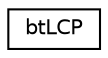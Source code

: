 digraph "Graphical Class Hierarchy"
{
  edge [fontname="Helvetica",fontsize="10",labelfontname="Helvetica",labelfontsize="10"];
  node [fontname="Helvetica",fontsize="10",shape=record];
  rankdir="LR";
  Node1 [label="btLCP",height=0.2,width=0.4,color="black", fillcolor="white", style="filled",URL="$structbt_l_c_p.html"];
}
